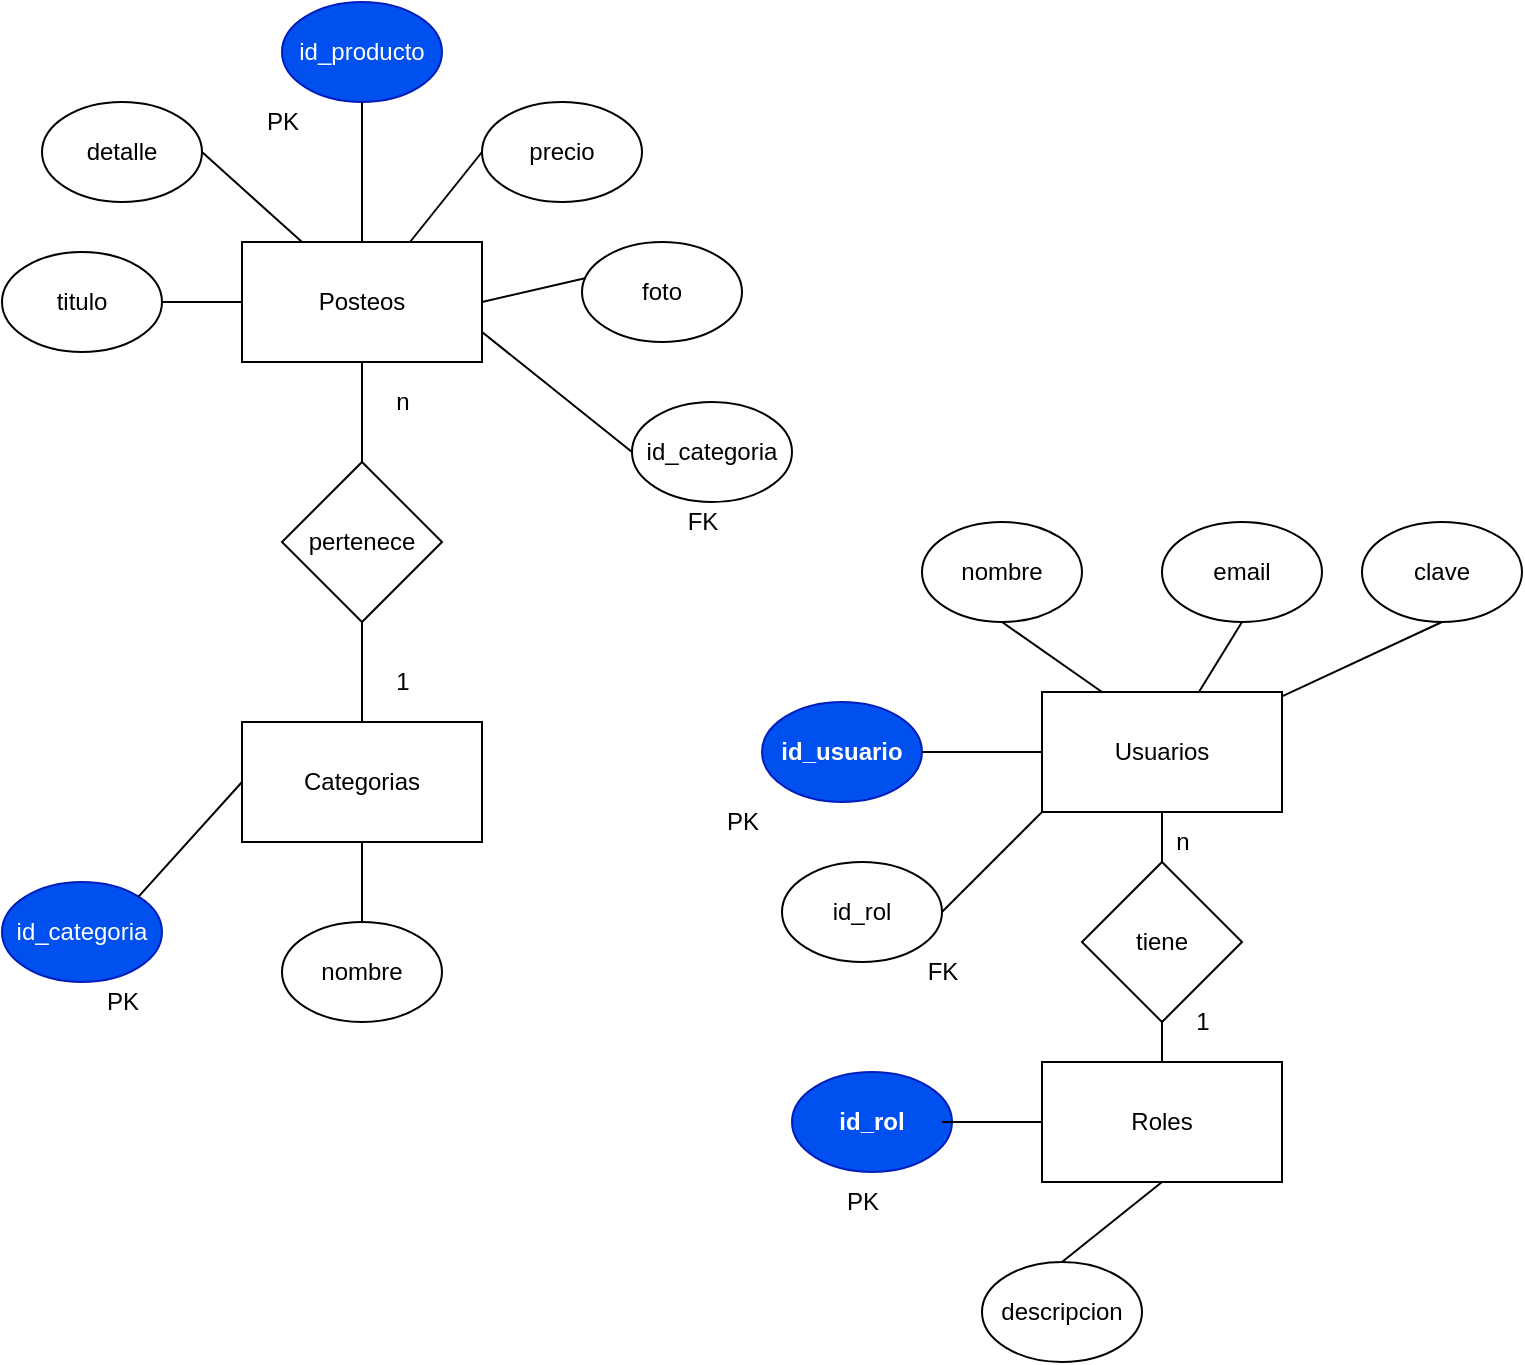 <mxfile>
    <diagram id="Pn8lm1CCwc5f15Ph0fNk" name="Page-1">
        <mxGraphModel dx="824" dy="499" grid="1" gridSize="10" guides="1" tooltips="1" connect="1" arrows="1" fold="1" page="1" pageScale="1" pageWidth="850" pageHeight="1100" math="0" shadow="0">
            <root>
                <mxCell id="0"/>
                <mxCell id="1" parent="0"/>
                <mxCell id="2" value="Posteos" style="rounded=0;whiteSpace=wrap;html=1;" parent="1" vertex="1">
                    <mxGeometry x="190" y="130" width="120" height="60" as="geometry"/>
                </mxCell>
                <mxCell id="3" value="id_producto" style="ellipse;whiteSpace=wrap;html=1;rounded=0;fillColor=#0050ef;fontColor=#ffffff;strokeColor=#001DBC;" parent="1" vertex="1">
                    <mxGeometry x="210" y="10" width="80" height="50" as="geometry"/>
                </mxCell>
                <mxCell id="5" value="titulo" style="ellipse;whiteSpace=wrap;html=1;rounded=0;" parent="1" vertex="1">
                    <mxGeometry x="70" y="135" width="80" height="50" as="geometry"/>
                </mxCell>
                <mxCell id="6" value="detalle" style="ellipse;whiteSpace=wrap;html=1;rounded=0;" parent="1" vertex="1">
                    <mxGeometry x="90" y="60" width="80" height="50" as="geometry"/>
                </mxCell>
                <mxCell id="7" value="precio" style="ellipse;whiteSpace=wrap;html=1;rounded=0;" parent="1" vertex="1">
                    <mxGeometry x="310" y="60" width="80" height="50" as="geometry"/>
                </mxCell>
                <mxCell id="8" value="foto" style="ellipse;whiteSpace=wrap;html=1;rounded=0;" parent="1" vertex="1">
                    <mxGeometry x="360" y="130" width="80" height="50" as="geometry"/>
                </mxCell>
                <mxCell id="10" value="" style="endArrow=none;html=1;entryX=0.5;entryY=1;entryDx=0;entryDy=0;" parent="1" source="2" target="3" edge="1">
                    <mxGeometry width="50" height="50" relative="1" as="geometry">
                        <mxPoint x="270" y="200" as="sourcePoint"/>
                        <mxPoint x="320" y="150" as="targetPoint"/>
                    </mxGeometry>
                </mxCell>
                <mxCell id="11" value="" style="endArrow=none;html=1;exitX=1;exitY=0.5;exitDx=0;exitDy=0;entryX=0.25;entryY=0;entryDx=0;entryDy=0;" parent="1" source="6" target="2" edge="1">
                    <mxGeometry width="50" height="50" relative="1" as="geometry">
                        <mxPoint x="190" y="130" as="sourcePoint"/>
                        <mxPoint x="240" y="80" as="targetPoint"/>
                    </mxGeometry>
                </mxCell>
                <mxCell id="12" value="" style="endArrow=none;html=1;exitX=1;exitY=0.5;exitDx=0;exitDy=0;entryX=0;entryY=0.5;entryDx=0;entryDy=0;" parent="1" source="5" target="2" edge="1">
                    <mxGeometry width="50" height="50" relative="1" as="geometry">
                        <mxPoint x="150" y="250" as="sourcePoint"/>
                        <mxPoint x="200" y="200" as="targetPoint"/>
                    </mxGeometry>
                </mxCell>
                <mxCell id="13" value="" style="endArrow=none;html=1;entryX=0;entryY=0.5;entryDx=0;entryDy=0;" parent="1" source="2" target="7" edge="1">
                    <mxGeometry width="50" height="50" relative="1" as="geometry">
                        <mxPoint x="260" y="220" as="sourcePoint"/>
                        <mxPoint x="310" y="170" as="targetPoint"/>
                    </mxGeometry>
                </mxCell>
                <mxCell id="14" value="" style="endArrow=none;html=1;exitX=1;exitY=0.5;exitDx=0;exitDy=0;entryX=0.025;entryY=0.36;entryDx=0;entryDy=0;entryPerimeter=0;" parent="1" source="2" target="8" edge="1">
                    <mxGeometry width="50" height="50" relative="1" as="geometry">
                        <mxPoint x="310" y="220" as="sourcePoint"/>
                        <mxPoint x="360" y="170" as="targetPoint"/>
                    </mxGeometry>
                </mxCell>
                <mxCell id="15" value="Categorias" style="rounded=0;whiteSpace=wrap;html=1;" parent="1" vertex="1">
                    <mxGeometry x="190" y="370" width="120" height="60" as="geometry"/>
                </mxCell>
                <mxCell id="16" value="pertenece" style="rhombus;whiteSpace=wrap;html=1;" parent="1" vertex="1">
                    <mxGeometry x="210" y="240" width="80" height="80" as="geometry"/>
                </mxCell>
                <mxCell id="17" value="id_categoria" style="ellipse;whiteSpace=wrap;html=1;rounded=0;fillColor=#0050ef;fontColor=#ffffff;strokeColor=#001DBC;" parent="1" vertex="1">
                    <mxGeometry x="70" y="450" width="80" height="50" as="geometry"/>
                </mxCell>
                <mxCell id="18" value="nombre" style="ellipse;whiteSpace=wrap;html=1;rounded=0;" parent="1" vertex="1">
                    <mxGeometry x="210" y="470" width="80" height="50" as="geometry"/>
                </mxCell>
                <mxCell id="19" value="" style="endArrow=none;html=1;entryX=0;entryY=0.5;entryDx=0;entryDy=0;exitX=1;exitY=0;exitDx=0;exitDy=0;" parent="1" source="17" target="15" edge="1">
                    <mxGeometry width="50" height="50" relative="1" as="geometry">
                        <mxPoint x="130" y="360" as="sourcePoint"/>
                        <mxPoint x="180" y="310" as="targetPoint"/>
                    </mxGeometry>
                </mxCell>
                <mxCell id="20" value="" style="endArrow=none;html=1;entryX=0.5;entryY=1;entryDx=0;entryDy=0;exitX=0.5;exitY=0;exitDx=0;exitDy=0;" parent="1" source="18" target="15" edge="1">
                    <mxGeometry width="50" height="50" relative="1" as="geometry">
                        <mxPoint x="290" y="470" as="sourcePoint"/>
                        <mxPoint x="340" y="420" as="targetPoint"/>
                    </mxGeometry>
                </mxCell>
                <mxCell id="21" value="" style="endArrow=none;html=1;entryX=0.5;entryY=1;entryDx=0;entryDy=0;exitX=0.5;exitY=0;exitDx=0;exitDy=0;" parent="1" source="16" target="2" edge="1">
                    <mxGeometry width="50" height="50" relative="1" as="geometry">
                        <mxPoint x="380" y="280" as="sourcePoint"/>
                        <mxPoint x="430" y="230" as="targetPoint"/>
                    </mxGeometry>
                </mxCell>
                <mxCell id="22" value="" style="endArrow=none;html=1;entryX=0.5;entryY=1;entryDx=0;entryDy=0;exitX=0.5;exitY=0;exitDx=0;exitDy=0;" parent="1" source="15" target="16" edge="1">
                    <mxGeometry width="50" height="50" relative="1" as="geometry">
                        <mxPoint x="340" y="390" as="sourcePoint"/>
                        <mxPoint x="390" y="340" as="targetPoint"/>
                    </mxGeometry>
                </mxCell>
                <mxCell id="23" value="1" style="text;html=1;align=center;verticalAlign=middle;resizable=0;points=[];autosize=1;strokeColor=none;fillColor=none;" parent="1" vertex="1">
                    <mxGeometry x="255" y="335" width="30" height="30" as="geometry"/>
                </mxCell>
                <mxCell id="24" value="n" style="text;html=1;align=center;verticalAlign=middle;resizable=0;points=[];autosize=1;strokeColor=none;fillColor=none;" parent="1" vertex="1">
                    <mxGeometry x="255" y="195" width="30" height="30" as="geometry"/>
                </mxCell>
                <mxCell id="25" value="id_categoria" style="ellipse;whiteSpace=wrap;html=1;rounded=0;" parent="1" vertex="1">
                    <mxGeometry x="385" y="210" width="80" height="50" as="geometry"/>
                </mxCell>
                <mxCell id="26" value="" style="endArrow=none;html=1;exitX=1;exitY=0.75;exitDx=0;exitDy=0;entryX=0;entryY=0.5;entryDx=0;entryDy=0;" parent="1" source="2" target="25" edge="1">
                    <mxGeometry width="50" height="50" relative="1" as="geometry">
                        <mxPoint x="320" y="260" as="sourcePoint"/>
                        <mxPoint x="370" y="210" as="targetPoint"/>
                    </mxGeometry>
                </mxCell>
                <mxCell id="27" value="PK" style="text;html=1;align=center;verticalAlign=middle;resizable=0;points=[];autosize=1;strokeColor=none;fillColor=none;" parent="1" vertex="1">
                    <mxGeometry x="190" y="55" width="40" height="30" as="geometry"/>
                </mxCell>
                <mxCell id="28" value="FK" style="text;html=1;align=center;verticalAlign=middle;resizable=0;points=[];autosize=1;strokeColor=none;fillColor=none;" parent="1" vertex="1">
                    <mxGeometry x="400" y="255" width="40" height="30" as="geometry"/>
                </mxCell>
                <mxCell id="29" value="PK" style="text;html=1;align=center;verticalAlign=middle;resizable=0;points=[];autosize=1;strokeColor=none;fillColor=none;" parent="1" vertex="1">
                    <mxGeometry x="110" y="495" width="40" height="30" as="geometry"/>
                </mxCell>
                <mxCell id="30" value="Usuarios" style="rounded=0;whiteSpace=wrap;html=1;" vertex="1" parent="1">
                    <mxGeometry x="590" y="355" width="120" height="60" as="geometry"/>
                </mxCell>
                <mxCell id="31" value="nombre" style="ellipse;whiteSpace=wrap;html=1;rounded=0;" vertex="1" parent="1">
                    <mxGeometry x="530" y="270" width="80" height="50" as="geometry"/>
                </mxCell>
                <mxCell id="32" value="email" style="ellipse;whiteSpace=wrap;html=1;rounded=0;" vertex="1" parent="1">
                    <mxGeometry x="650" y="270" width="80" height="50" as="geometry"/>
                </mxCell>
                <mxCell id="33" value="clave" style="ellipse;whiteSpace=wrap;html=1;rounded=0;" vertex="1" parent="1">
                    <mxGeometry x="750" y="270" width="80" height="50" as="geometry"/>
                </mxCell>
                <mxCell id="34" value="id_usuario" style="ellipse;whiteSpace=wrap;html=1;rounded=0;fontStyle=1;fillColor=#0050ef;fontColor=#ffffff;strokeColor=#001DBC;" vertex="1" parent="1">
                    <mxGeometry x="450" y="360" width="80" height="50" as="geometry"/>
                </mxCell>
                <mxCell id="35" value="id_rol" style="ellipse;whiteSpace=wrap;html=1;rounded=0;" vertex="1" parent="1">
                    <mxGeometry x="460" y="440" width="80" height="50" as="geometry"/>
                </mxCell>
                <mxCell id="36" value="Roles" style="rounded=0;whiteSpace=wrap;html=1;" vertex="1" parent="1">
                    <mxGeometry x="590" y="540" width="120" height="60" as="geometry"/>
                </mxCell>
                <mxCell id="37" value="id_rol" style="ellipse;whiteSpace=wrap;html=1;rounded=0;fillColor=#0050ef;fontColor=#ffffff;strokeColor=#001DBC;fontStyle=1" vertex="1" parent="1">
                    <mxGeometry x="465" y="545" width="80" height="50" as="geometry"/>
                </mxCell>
                <mxCell id="38" value="descripcion" style="ellipse;whiteSpace=wrap;html=1;rounded=0;" vertex="1" parent="1">
                    <mxGeometry x="560" y="640" width="80" height="50" as="geometry"/>
                </mxCell>
                <mxCell id="40" value="" style="endArrow=none;html=1;exitX=0.5;exitY=0;exitDx=0;exitDy=0;entryX=0.5;entryY=1;entryDx=0;entryDy=0;" edge="1" parent="1" source="38" target="36">
                    <mxGeometry width="50" height="50" relative="1" as="geometry">
                        <mxPoint x="650" y="660" as="sourcePoint"/>
                        <mxPoint x="700" y="610" as="targetPoint"/>
                    </mxGeometry>
                </mxCell>
                <mxCell id="41" value="" style="endArrow=none;html=1;entryX=0;entryY=0.5;entryDx=0;entryDy=0;" edge="1" parent="1" target="36">
                    <mxGeometry width="50" height="50" relative="1" as="geometry">
                        <mxPoint x="540" y="570" as="sourcePoint"/>
                        <mxPoint x="580" y="520" as="targetPoint"/>
                    </mxGeometry>
                </mxCell>
                <mxCell id="42" value="tiene" style="rhombus;whiteSpace=wrap;html=1;" vertex="1" parent="1">
                    <mxGeometry x="610" y="440" width="80" height="80" as="geometry"/>
                </mxCell>
                <mxCell id="43" value="" style="endArrow=none;html=1;exitX=0.5;exitY=0;exitDx=0;exitDy=0;entryX=0.5;entryY=1;entryDx=0;entryDy=0;" edge="1" parent="1" source="36" target="42">
                    <mxGeometry width="50" height="50" relative="1" as="geometry">
                        <mxPoint x="730" y="560" as="sourcePoint"/>
                        <mxPoint x="780" y="510" as="targetPoint"/>
                    </mxGeometry>
                </mxCell>
                <mxCell id="44" value="" style="endArrow=none;html=1;entryX=0.5;entryY=1;entryDx=0;entryDy=0;" edge="1" parent="1" source="42" target="30">
                    <mxGeometry width="50" height="50" relative="1" as="geometry">
                        <mxPoint x="680" y="500" as="sourcePoint"/>
                        <mxPoint x="730" y="450" as="targetPoint"/>
                    </mxGeometry>
                </mxCell>
                <mxCell id="45" value="" style="endArrow=none;html=1;exitX=1;exitY=0.5;exitDx=0;exitDy=0;entryX=0;entryY=1;entryDx=0;entryDy=0;" edge="1" parent="1" source="35" target="30">
                    <mxGeometry width="50" height="50" relative="1" as="geometry">
                        <mxPoint x="560" y="440" as="sourcePoint"/>
                        <mxPoint x="610" y="390" as="targetPoint"/>
                    </mxGeometry>
                </mxCell>
                <mxCell id="46" value="" style="endArrow=none;html=1;exitX=1;exitY=0.5;exitDx=0;exitDy=0;entryX=0;entryY=0.5;entryDx=0;entryDy=0;" edge="1" parent="1" source="34" target="30">
                    <mxGeometry width="50" height="50" relative="1" as="geometry">
                        <mxPoint x="570" y="390" as="sourcePoint"/>
                        <mxPoint x="620" y="340" as="targetPoint"/>
                    </mxGeometry>
                </mxCell>
                <mxCell id="48" value="" style="endArrow=none;html=1;entryX=0.5;entryY=1;entryDx=0;entryDy=0;exitX=0.25;exitY=0;exitDx=0;exitDy=0;" edge="1" parent="1" source="30" target="31">
                    <mxGeometry width="50" height="50" relative="1" as="geometry">
                        <mxPoint x="550" y="390" as="sourcePoint"/>
                        <mxPoint x="600" y="340" as="targetPoint"/>
                    </mxGeometry>
                </mxCell>
                <mxCell id="49" value="" style="endArrow=none;html=1;entryX=0.5;entryY=1;entryDx=0;entryDy=0;" edge="1" parent="1" source="30" target="32">
                    <mxGeometry width="50" height="50" relative="1" as="geometry">
                        <mxPoint x="710" y="410" as="sourcePoint"/>
                        <mxPoint x="760" y="360" as="targetPoint"/>
                    </mxGeometry>
                </mxCell>
                <mxCell id="50" value="" style="endArrow=none;html=1;entryX=0.5;entryY=1;entryDx=0;entryDy=0;" edge="1" parent="1" source="30" target="33">
                    <mxGeometry width="50" height="50" relative="1" as="geometry">
                        <mxPoint x="740" y="410" as="sourcePoint"/>
                        <mxPoint x="790" y="360" as="targetPoint"/>
                    </mxGeometry>
                </mxCell>
                <mxCell id="52" value="1" style="text;html=1;align=center;verticalAlign=middle;resizable=0;points=[];autosize=1;strokeColor=none;fillColor=none;" vertex="1" parent="1">
                    <mxGeometry x="655" y="505" width="30" height="30" as="geometry"/>
                </mxCell>
                <mxCell id="53" value="n" style="text;html=1;align=center;verticalAlign=middle;resizable=0;points=[];autosize=1;strokeColor=none;fillColor=none;" vertex="1" parent="1">
                    <mxGeometry x="645" y="415" width="30" height="30" as="geometry"/>
                </mxCell>
                <mxCell id="54" value="PK" style="text;html=1;align=center;verticalAlign=middle;resizable=0;points=[];autosize=1;strokeColor=none;fillColor=none;" vertex="1" parent="1">
                    <mxGeometry x="420" y="405" width="40" height="30" as="geometry"/>
                </mxCell>
                <mxCell id="55" value="PK" style="text;html=1;align=center;verticalAlign=middle;resizable=0;points=[];autosize=1;strokeColor=none;fillColor=none;" vertex="1" parent="1">
                    <mxGeometry x="480" y="595" width="40" height="30" as="geometry"/>
                </mxCell>
                <mxCell id="56" value="FK" style="text;html=1;align=center;verticalAlign=middle;resizable=0;points=[];autosize=1;strokeColor=none;fillColor=none;" vertex="1" parent="1">
                    <mxGeometry x="520" y="480" width="40" height="30" as="geometry"/>
                </mxCell>
            </root>
        </mxGraphModel>
    </diagram>
</mxfile>